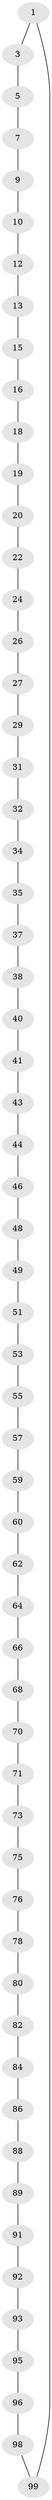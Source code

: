 // original degree distribution, {2: 1.0}
// Generated by graph-tools (version 1.1) at 2025/11/02/21/25 10:11:09]
// undirected, 60 vertices, 60 edges
graph export_dot {
graph [start="1"]
  node [color=gray90,style=filled];
  1 [super="+2"];
  3 [super="+4"];
  5 [super="+6"];
  7 [super="+8"];
  9;
  10 [super="+11"];
  12;
  13 [super="+14"];
  15;
  16 [super="+17"];
  18;
  19;
  20 [super="+21"];
  22 [super="+23"];
  24 [super="+25"];
  26;
  27 [super="+28"];
  29 [super="+30"];
  31;
  32 [super="+33"];
  34;
  35 [super="+36"];
  37;
  38 [super="+39"];
  40;
  41 [super="+42"];
  43;
  44 [super="+45"];
  46 [super="+47"];
  48;
  49 [super="+50"];
  51 [super="+52"];
  53 [super="+54"];
  55 [super="+56"];
  57 [super="+58"];
  59;
  60 [super="+61"];
  62 [super="+63"];
  64 [super="+65"];
  66 [super="+67"];
  68 [super="+69"];
  70;
  71 [super="+72"];
  73 [super="+74"];
  75;
  76 [super="+77"];
  78 [super="+79"];
  80 [super="+81"];
  82 [super="+83"];
  84 [super="+85"];
  86 [super="+87"];
  88;
  89 [super="+90"];
  91;
  92;
  93 [super="+94"];
  95;
  96 [super="+97"];
  98;
  99 [super="+100"];
  1 -- 99;
  1 -- 3;
  3 -- 5;
  5 -- 7;
  7 -- 9;
  9 -- 10;
  10 -- 12;
  12 -- 13;
  13 -- 15;
  15 -- 16;
  16 -- 18;
  18 -- 19;
  19 -- 20;
  20 -- 22;
  22 -- 24;
  24 -- 26;
  26 -- 27;
  27 -- 29;
  29 -- 31;
  31 -- 32;
  32 -- 34;
  34 -- 35;
  35 -- 37;
  37 -- 38;
  38 -- 40;
  40 -- 41;
  41 -- 43;
  43 -- 44;
  44 -- 46;
  46 -- 48;
  48 -- 49;
  49 -- 51;
  51 -- 53;
  53 -- 55;
  55 -- 57;
  57 -- 59;
  59 -- 60;
  60 -- 62;
  62 -- 64;
  64 -- 66;
  66 -- 68;
  68 -- 70;
  70 -- 71;
  71 -- 73;
  73 -- 75;
  75 -- 76;
  76 -- 78;
  78 -- 80;
  80 -- 82;
  82 -- 84;
  84 -- 86;
  86 -- 88;
  88 -- 89;
  89 -- 91;
  91 -- 92;
  92 -- 93;
  93 -- 95;
  95 -- 96;
  96 -- 98;
  98 -- 99;
}

